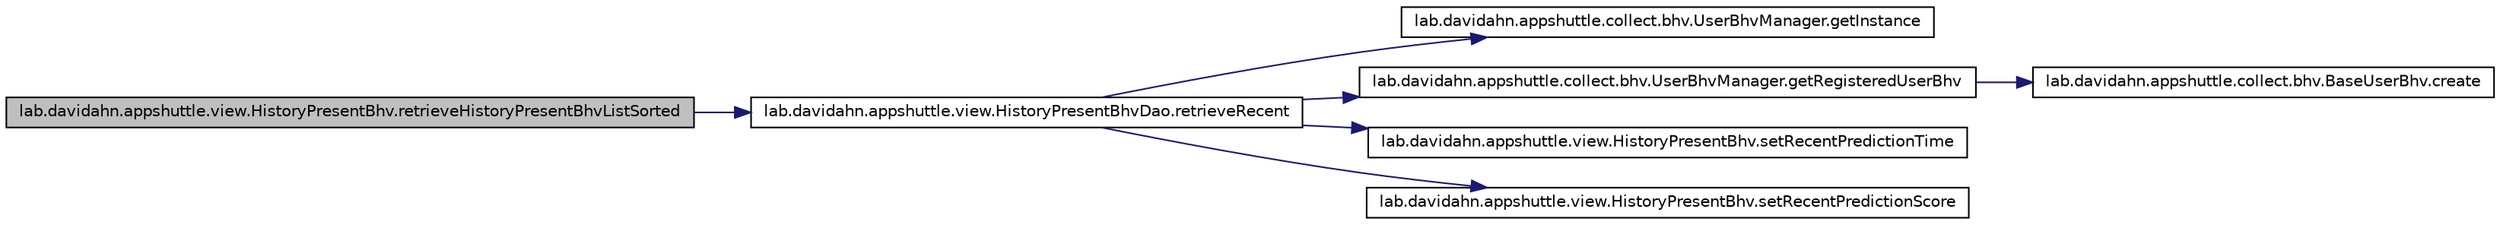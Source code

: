 digraph G
{
 // INTERACTIVE_SVG=YES
  edge [fontname="Helvetica",fontsize="10",labelfontname="Helvetica",labelfontsize="10"];
  node [fontname="Helvetica",fontsize="10",shape=record];
  rankdir="LR";
  Node1 [label="lab.davidahn.appshuttle.view.HistoryPresentBhv.retrieveHistoryPresentBhvListSorted",height=0.2,width=0.4,color="black", fillcolor="grey75", style="filled" fontcolor="black"];
  Node1 -> Node2 [color="midnightblue",fontsize="10",style="solid"];
  Node2 [label="lab.davidahn.appshuttle.view.HistoryPresentBhvDao.retrieveRecent",height=0.2,width=0.4,color="black", fillcolor="white", style="filled",URL="$classlab_1_1davidahn_1_1appshuttle_1_1view_1_1_history_present_bhv_dao.html#a27e9e765af44214c4df1cca0c745a04c"];
  Node2 -> Node3 [color="midnightblue",fontsize="10",style="solid"];
  Node3 [label="lab.davidahn.appshuttle.collect.bhv.UserBhvManager.getInstance",height=0.2,width=0.4,color="black", fillcolor="white", style="filled",URL="$classlab_1_1davidahn_1_1appshuttle_1_1collect_1_1bhv_1_1_user_bhv_manager.html#a9078af0ba22cb926a05332d15bddcf65"];
  Node2 -> Node4 [color="midnightblue",fontsize="10",style="solid"];
  Node4 [label="lab.davidahn.appshuttle.collect.bhv.UserBhvManager.getRegisteredUserBhv",height=0.2,width=0.4,color="black", fillcolor="white", style="filled",URL="$classlab_1_1davidahn_1_1appshuttle_1_1collect_1_1bhv_1_1_user_bhv_manager.html#a75593d51cbe273dfb50d6c8cdcc800d7"];
  Node4 -> Node5 [color="midnightblue",fontsize="10",style="solid"];
  Node5 [label="lab.davidahn.appshuttle.collect.bhv.BaseUserBhv.create",height=0.2,width=0.4,color="black", fillcolor="white", style="filled",URL="$classlab_1_1davidahn_1_1appshuttle_1_1collect_1_1bhv_1_1_base_user_bhv.html#a2b8ccb431e222ea8162e3ffaec88e5be"];
  Node2 -> Node6 [color="midnightblue",fontsize="10",style="solid"];
  Node6 [label="lab.davidahn.appshuttle.view.HistoryPresentBhv.setRecentPredictionTime",height=0.2,width=0.4,color="black", fillcolor="white", style="filled",URL="$classlab_1_1davidahn_1_1appshuttle_1_1view_1_1_history_present_bhv.html#adae39116d1163c34b3479d2f5a96a485"];
  Node2 -> Node7 [color="midnightblue",fontsize="10",style="solid"];
  Node7 [label="lab.davidahn.appshuttle.view.HistoryPresentBhv.setRecentPredictionScore",height=0.2,width=0.4,color="black", fillcolor="white", style="filled",URL="$classlab_1_1davidahn_1_1appshuttle_1_1view_1_1_history_present_bhv.html#a13446007422a70d55d293e7e3e2fc725"];
}
